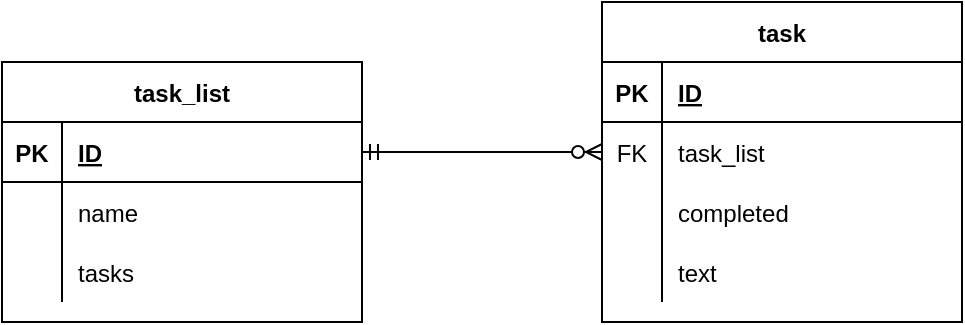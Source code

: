 <mxfile version="15.1.3" type="device"><diagram id="MoKiVAtZfFs_DBa7hsAg" name="Page-1"><mxGraphModel dx="460" dy="813" grid="1" gridSize="10" guides="1" tooltips="1" connect="1" arrows="1" fold="1" page="1" pageScale="1" pageWidth="1600" pageHeight="900" math="0" shadow="0"><root><mxCell id="0"/><mxCell id="1" parent="0"/><mxCell id="4g2c1ysVGGyU91GlD4co-1" value="task_list" style="shape=table;startSize=30;container=1;collapsible=1;childLayout=tableLayout;fixedRows=1;rowLines=0;fontStyle=1;align=center;resizeLast=1;" parent="1" vertex="1"><mxGeometry x="130" y="510" width="180" height="130" as="geometry"/></mxCell><mxCell id="4g2c1ysVGGyU91GlD4co-2" value="" style="shape=partialRectangle;collapsible=0;dropTarget=0;pointerEvents=0;fillColor=none;top=0;left=0;bottom=1;right=0;points=[[0,0.5],[1,0.5]];portConstraint=eastwest;" parent="4g2c1ysVGGyU91GlD4co-1" vertex="1"><mxGeometry y="30" width="180" height="30" as="geometry"/></mxCell><mxCell id="4g2c1ysVGGyU91GlD4co-3" value="PK" style="shape=partialRectangle;connectable=0;fillColor=none;top=0;left=0;bottom=0;right=0;fontStyle=1;overflow=hidden;" parent="4g2c1ysVGGyU91GlD4co-2" vertex="1"><mxGeometry width="30" height="30" as="geometry"/></mxCell><mxCell id="4g2c1ysVGGyU91GlD4co-4" value="ID" style="shape=partialRectangle;connectable=0;fillColor=none;top=0;left=0;bottom=0;right=0;align=left;spacingLeft=6;fontStyle=5;overflow=hidden;" parent="4g2c1ysVGGyU91GlD4co-2" vertex="1"><mxGeometry x="30" width="150" height="30" as="geometry"/></mxCell><mxCell id="4g2c1ysVGGyU91GlD4co-5" value="" style="shape=partialRectangle;collapsible=0;dropTarget=0;pointerEvents=0;fillColor=none;top=0;left=0;bottom=0;right=0;points=[[0,0.5],[1,0.5]];portConstraint=eastwest;" parent="4g2c1ysVGGyU91GlD4co-1" vertex="1"><mxGeometry y="60" width="180" height="30" as="geometry"/></mxCell><mxCell id="4g2c1ysVGGyU91GlD4co-6" value="" style="shape=partialRectangle;connectable=0;fillColor=none;top=0;left=0;bottom=0;right=0;editable=1;overflow=hidden;" parent="4g2c1ysVGGyU91GlD4co-5" vertex="1"><mxGeometry width="30" height="30" as="geometry"/></mxCell><mxCell id="4g2c1ysVGGyU91GlD4co-7" value="name" style="shape=partialRectangle;connectable=0;fillColor=none;top=0;left=0;bottom=0;right=0;align=left;spacingLeft=6;overflow=hidden;" parent="4g2c1ysVGGyU91GlD4co-5" vertex="1"><mxGeometry x="30" width="150" height="30" as="geometry"/></mxCell><mxCell id="4g2c1ysVGGyU91GlD4co-8" value="" style="shape=partialRectangle;collapsible=0;dropTarget=0;pointerEvents=0;fillColor=none;top=0;left=0;bottom=0;right=0;points=[[0,0.5],[1,0.5]];portConstraint=eastwest;" parent="4g2c1ysVGGyU91GlD4co-1" vertex="1"><mxGeometry y="90" width="180" height="30" as="geometry"/></mxCell><mxCell id="4g2c1ysVGGyU91GlD4co-9" value="" style="shape=partialRectangle;connectable=0;fillColor=none;top=0;left=0;bottom=0;right=0;editable=1;overflow=hidden;" parent="4g2c1ysVGGyU91GlD4co-8" vertex="1"><mxGeometry width="30" height="30" as="geometry"/></mxCell><mxCell id="4g2c1ysVGGyU91GlD4co-10" value="tasks" style="shape=partialRectangle;connectable=0;fillColor=none;top=0;left=0;bottom=0;right=0;align=left;spacingLeft=6;overflow=hidden;" parent="4g2c1ysVGGyU91GlD4co-8" vertex="1"><mxGeometry x="30" width="150" height="30" as="geometry"/></mxCell><mxCell id="4g2c1ysVGGyU91GlD4co-27" value="task" style="shape=table;startSize=30;container=1;collapsible=1;childLayout=tableLayout;fixedRows=1;rowLines=0;fontStyle=1;align=center;resizeLast=1;" parent="1" vertex="1"><mxGeometry x="430" y="480" width="180" height="160" as="geometry"/></mxCell><mxCell id="4g2c1ysVGGyU91GlD4co-28" value="" style="shape=partialRectangle;collapsible=0;dropTarget=0;pointerEvents=0;fillColor=none;top=0;left=0;bottom=1;right=0;points=[[0,0.5],[1,0.5]];portConstraint=eastwest;" parent="4g2c1ysVGGyU91GlD4co-27" vertex="1"><mxGeometry y="30" width="180" height="30" as="geometry"/></mxCell><mxCell id="4g2c1ysVGGyU91GlD4co-29" value="PK" style="shape=partialRectangle;connectable=0;fillColor=none;top=0;left=0;bottom=0;right=0;fontStyle=1;overflow=hidden;" parent="4g2c1ysVGGyU91GlD4co-28" vertex="1"><mxGeometry width="30" height="30" as="geometry"/></mxCell><mxCell id="4g2c1ysVGGyU91GlD4co-30" value="ID" style="shape=partialRectangle;connectable=0;fillColor=none;top=0;left=0;bottom=0;right=0;align=left;spacingLeft=6;fontStyle=5;overflow=hidden;" parent="4g2c1ysVGGyU91GlD4co-28" vertex="1"><mxGeometry x="30" width="150" height="30" as="geometry"/></mxCell><mxCell id="4g2c1ysVGGyU91GlD4co-31" value="" style="shape=partialRectangle;collapsible=0;dropTarget=0;pointerEvents=0;fillColor=none;top=0;left=0;bottom=0;right=0;points=[[0,0.5],[1,0.5]];portConstraint=eastwest;" parent="4g2c1ysVGGyU91GlD4co-27" vertex="1"><mxGeometry y="60" width="180" height="30" as="geometry"/></mxCell><mxCell id="4g2c1ysVGGyU91GlD4co-32" value="FK" style="shape=partialRectangle;connectable=0;fillColor=none;top=0;left=0;bottom=0;right=0;editable=1;overflow=hidden;" parent="4g2c1ysVGGyU91GlD4co-31" vertex="1"><mxGeometry width="30" height="30" as="geometry"/></mxCell><mxCell id="4g2c1ysVGGyU91GlD4co-33" value="task_list" style="shape=partialRectangle;connectable=0;fillColor=none;top=0;left=0;bottom=0;right=0;align=left;spacingLeft=6;overflow=hidden;" parent="4g2c1ysVGGyU91GlD4co-31" vertex="1"><mxGeometry x="30" width="150" height="30" as="geometry"/></mxCell><mxCell id="4g2c1ysVGGyU91GlD4co-34" value="" style="shape=partialRectangle;collapsible=0;dropTarget=0;pointerEvents=0;fillColor=none;top=0;left=0;bottom=0;right=0;points=[[0,0.5],[1,0.5]];portConstraint=eastwest;" parent="4g2c1ysVGGyU91GlD4co-27" vertex="1"><mxGeometry y="90" width="180" height="30" as="geometry"/></mxCell><mxCell id="4g2c1ysVGGyU91GlD4co-35" value="" style="shape=partialRectangle;connectable=0;fillColor=none;top=0;left=0;bottom=0;right=0;editable=1;overflow=hidden;" parent="4g2c1ysVGGyU91GlD4co-34" vertex="1"><mxGeometry width="30" height="30" as="geometry"/></mxCell><mxCell id="4g2c1ysVGGyU91GlD4co-36" value="completed" style="shape=partialRectangle;connectable=0;fillColor=none;top=0;left=0;bottom=0;right=0;align=left;spacingLeft=6;overflow=hidden;" parent="4g2c1ysVGGyU91GlD4co-34" vertex="1"><mxGeometry x="30" width="150" height="30" as="geometry"/></mxCell><mxCell id="4g2c1ysVGGyU91GlD4co-37" value="" style="shape=partialRectangle;collapsible=0;dropTarget=0;pointerEvents=0;fillColor=none;top=0;left=0;bottom=0;right=0;points=[[0,0.5],[1,0.5]];portConstraint=eastwest;" parent="4g2c1ysVGGyU91GlD4co-27" vertex="1"><mxGeometry y="120" width="180" height="30" as="geometry"/></mxCell><mxCell id="4g2c1ysVGGyU91GlD4co-38" value="" style="shape=partialRectangle;connectable=0;fillColor=none;top=0;left=0;bottom=0;right=0;editable=1;overflow=hidden;" parent="4g2c1ysVGGyU91GlD4co-37" vertex="1"><mxGeometry width="30" height="30" as="geometry"/></mxCell><mxCell id="4g2c1ysVGGyU91GlD4co-39" value="text" style="shape=partialRectangle;connectable=0;fillColor=none;top=0;left=0;bottom=0;right=0;align=left;spacingLeft=6;overflow=hidden;" parent="4g2c1ysVGGyU91GlD4co-37" vertex="1"><mxGeometry x="30" width="150" height="30" as="geometry"/></mxCell><mxCell id="4g2c1ysVGGyU91GlD4co-40" style="edgeStyle=orthogonalEdgeStyle;rounded=0;orthogonalLoop=1;jettySize=auto;html=1;exitX=1;exitY=0.5;exitDx=0;exitDy=0;entryX=0;entryY=0.5;entryDx=0;entryDy=0;startArrow=ERmandOne;startFill=0;endArrow=ERzeroToMany;endFill=1;" parent="1" source="4g2c1ysVGGyU91GlD4co-2" target="4g2c1ysVGGyU91GlD4co-31" edge="1"><mxGeometry relative="1" as="geometry"/></mxCell></root></mxGraphModel></diagram></mxfile>